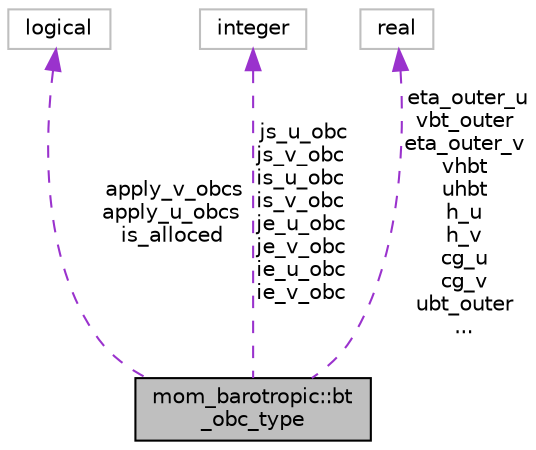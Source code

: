 digraph "mom_barotropic::bt_obc_type"
{
 // INTERACTIVE_SVG=YES
  edge [fontname="Helvetica",fontsize="10",labelfontname="Helvetica",labelfontsize="10"];
  node [fontname="Helvetica",fontsize="10",shape=record];
  Node1 [label="mom_barotropic::bt\l_obc_type",height=0.2,width=0.4,color="black", fillcolor="grey75", style="filled", fontcolor="black"];
  Node2 -> Node1 [dir="back",color="darkorchid3",fontsize="10",style="dashed",label=" apply_v_obcs\napply_u_obcs\nis_alloced" ,fontname="Helvetica"];
  Node2 [label="logical",height=0.2,width=0.4,color="grey75", fillcolor="white", style="filled"];
  Node3 -> Node1 [dir="back",color="darkorchid3",fontsize="10",style="dashed",label=" js_u_obc\njs_v_obc\nis_u_obc\nis_v_obc\nje_u_obc\nje_v_obc\nie_u_obc\nie_v_obc" ,fontname="Helvetica"];
  Node3 [label="integer",height=0.2,width=0.4,color="grey75", fillcolor="white", style="filled"];
  Node4 -> Node1 [dir="back",color="darkorchid3",fontsize="10",style="dashed",label=" eta_outer_u\nvbt_outer\neta_outer_v\nvhbt\nuhbt\nh_u\nh_v\ncg_u\ncg_v\nubt_outer\n..." ,fontname="Helvetica"];
  Node4 [label="real",height=0.2,width=0.4,color="grey75", fillcolor="white", style="filled"];
}
